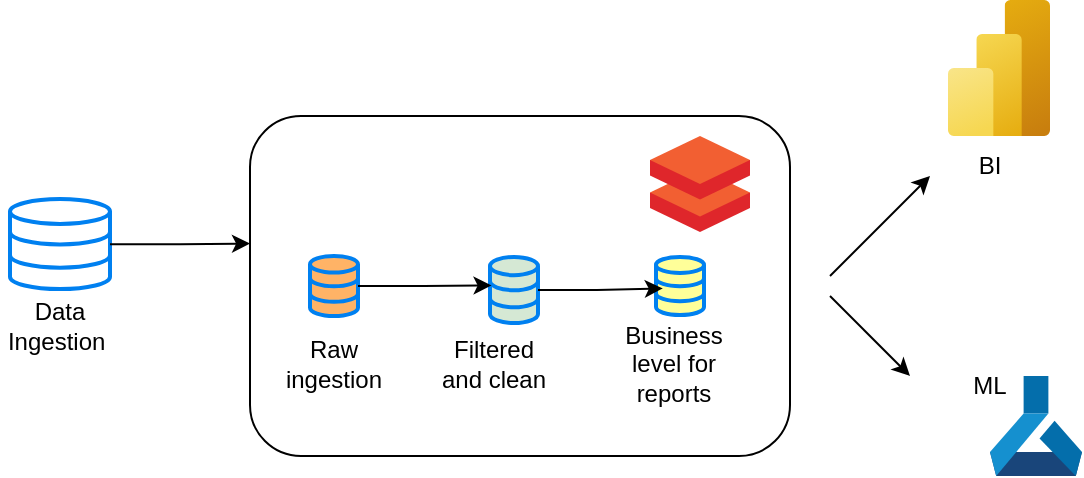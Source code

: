 <mxfile version="24.0.7" type="github">
  <diagram name="Page-1" id="-30sCfPsmppc0BMjghwY">
    <mxGraphModel dx="1050" dy="557" grid="1" gridSize="10" guides="1" tooltips="1" connect="1" arrows="1" fold="1" page="1" pageScale="1" pageWidth="850" pageHeight="1100" math="0" shadow="0">
      <root>
        <mxCell id="0" />
        <mxCell id="1" parent="0" />
        <mxCell id="M8swvnn7pD_xqeLs7V60-1" value="" style="rounded=1;whiteSpace=wrap;html=1;" vertex="1" parent="1">
          <mxGeometry x="210" y="150" width="270" height="170" as="geometry" />
        </mxCell>
        <mxCell id="M8swvnn7pD_xqeLs7V60-2" value="" style="image;sketch=0;aspect=fixed;html=1;points=[];align=center;fontSize=12;image=img/lib/mscae/Databricks.svg;" vertex="1" parent="1">
          <mxGeometry x="410" y="160" width="50" height="48" as="geometry" />
        </mxCell>
        <mxCell id="M8swvnn7pD_xqeLs7V60-3" value="" style="html=1;verticalLabelPosition=bottom;align=center;labelBackgroundColor=#ffffff;verticalAlign=top;strokeWidth=2;strokeColor=#0080F0;shadow=0;dashed=0;shape=mxgraph.ios7.icons.data;fillColor=#FFB366;" vertex="1" parent="1">
          <mxGeometry x="240" y="220" width="24" height="30" as="geometry" />
        </mxCell>
        <mxCell id="M8swvnn7pD_xqeLs7V60-4" value="" style="html=1;verticalLabelPosition=bottom;align=center;labelBackgroundColor=#ffffff;verticalAlign=top;strokeWidth=2;strokeColor=#0080F0;shadow=0;dashed=0;shape=mxgraph.ios7.icons.data;fillColor=#D5E8D4;" vertex="1" parent="1">
          <mxGeometry x="330" y="220.45" width="24" height="33.1" as="geometry" />
        </mxCell>
        <mxCell id="M8swvnn7pD_xqeLs7V60-5" value="" style="html=1;verticalLabelPosition=bottom;align=center;labelBackgroundColor=#ffffff;verticalAlign=top;strokeWidth=2;strokeColor=#0080F0;shadow=0;dashed=0;shape=mxgraph.ios7.icons.data;fillColor=#FFFF99;" vertex="1" parent="1">
          <mxGeometry x="413" y="220.45" width="24" height="29.1" as="geometry" />
        </mxCell>
        <mxCell id="M8swvnn7pD_xqeLs7V60-6" value="Raw ingestion" style="text;html=1;align=center;verticalAlign=middle;whiteSpace=wrap;rounded=0;" vertex="1" parent="1">
          <mxGeometry x="222" y="259.1" width="60" height="30" as="geometry" />
        </mxCell>
        <mxCell id="M8swvnn7pD_xqeLs7V60-7" value="Filtered and clean" style="text;html=1;align=center;verticalAlign=middle;whiteSpace=wrap;rounded=0;" vertex="1" parent="1">
          <mxGeometry x="302" y="259.1" width="60" height="30" as="geometry" />
        </mxCell>
        <mxCell id="M8swvnn7pD_xqeLs7V60-8" value="Business level for reports" style="text;html=1;align=center;verticalAlign=middle;whiteSpace=wrap;rounded=0;" vertex="1" parent="1">
          <mxGeometry x="392" y="259.1" width="60" height="30" as="geometry" />
        </mxCell>
        <mxCell id="M8swvnn7pD_xqeLs7V60-16" style="edgeStyle=orthogonalEdgeStyle;rounded=0;orthogonalLoop=1;jettySize=auto;html=1;entryX=0.033;entryY=0.431;entryDx=0;entryDy=0;entryPerimeter=0;" edge="1" parent="1" source="M8swvnn7pD_xqeLs7V60-3" target="M8swvnn7pD_xqeLs7V60-4">
          <mxGeometry relative="1" as="geometry" />
        </mxCell>
        <mxCell id="M8swvnn7pD_xqeLs7V60-18" style="edgeStyle=orthogonalEdgeStyle;rounded=0;orthogonalLoop=1;jettySize=auto;html=1;entryX=0.142;entryY=0.541;entryDx=0;entryDy=0;entryPerimeter=0;" edge="1" parent="1" source="M8swvnn7pD_xqeLs7V60-4" target="M8swvnn7pD_xqeLs7V60-5">
          <mxGeometry relative="1" as="geometry" />
        </mxCell>
        <mxCell id="M8swvnn7pD_xqeLs7V60-19" value="" style="endArrow=classic;html=1;rounded=0;" edge="1" parent="1">
          <mxGeometry width="50" height="50" relative="1" as="geometry">
            <mxPoint x="500" y="230" as="sourcePoint" />
            <mxPoint x="550" y="180" as="targetPoint" />
          </mxGeometry>
        </mxCell>
        <mxCell id="M8swvnn7pD_xqeLs7V60-20" value="" style="endArrow=classic;html=1;rounded=0;" edge="1" parent="1">
          <mxGeometry width="50" height="50" relative="1" as="geometry">
            <mxPoint x="500" y="240" as="sourcePoint" />
            <mxPoint x="540" y="280" as="targetPoint" />
          </mxGeometry>
        </mxCell>
        <mxCell id="M8swvnn7pD_xqeLs7V60-21" value="BI" style="text;html=1;align=center;verticalAlign=middle;whiteSpace=wrap;rounded=0;" vertex="1" parent="1">
          <mxGeometry x="550" y="160" width="60" height="30" as="geometry" />
        </mxCell>
        <mxCell id="M8swvnn7pD_xqeLs7V60-22" value="ML" style="text;html=1;align=center;verticalAlign=middle;whiteSpace=wrap;rounded=0;" vertex="1" parent="1">
          <mxGeometry x="550" y="270" width="60" height="30" as="geometry" />
        </mxCell>
        <mxCell id="M8swvnn7pD_xqeLs7V60-23" value="" style="image;aspect=fixed;html=1;points=[];align=center;fontSize=12;image=img/lib/azure2/analytics/Power_BI_Embedded.svg;" vertex="1" parent="1">
          <mxGeometry x="559" y="92" width="51" height="68" as="geometry" />
        </mxCell>
        <mxCell id="M8swvnn7pD_xqeLs7V60-24" value="" style="image;sketch=0;aspect=fixed;html=1;points=[];align=center;fontSize=12;image=img/lib/mscae/Machine_Learning_Service_Workspaces.svg;" vertex="1" parent="1">
          <mxGeometry x="580" y="280" width="46" height="50" as="geometry" />
        </mxCell>
        <mxCell id="M8swvnn7pD_xqeLs7V60-25" value="" style="html=1;verticalLabelPosition=bottom;align=center;labelBackgroundColor=#ffffff;verticalAlign=top;strokeWidth=2;strokeColor=#0080F0;shadow=0;dashed=0;shape=mxgraph.ios7.icons.data;fillColor=none;" vertex="1" parent="1">
          <mxGeometry x="90" y="191.55" width="50" height="45" as="geometry" />
        </mxCell>
        <mxCell id="M8swvnn7pD_xqeLs7V60-26" style="edgeStyle=orthogonalEdgeStyle;rounded=0;orthogonalLoop=1;jettySize=auto;html=1;entryX=0;entryY=0.375;entryDx=0;entryDy=0;entryPerimeter=0;" edge="1" parent="1" source="M8swvnn7pD_xqeLs7V60-25" target="M8swvnn7pD_xqeLs7V60-1">
          <mxGeometry relative="1" as="geometry" />
        </mxCell>
        <mxCell id="M8swvnn7pD_xqeLs7V60-27" value="Data Ingestion&amp;nbsp;" style="text;html=1;align=center;verticalAlign=middle;whiteSpace=wrap;rounded=0;" vertex="1" parent="1">
          <mxGeometry x="85" y="240.0" width="60" height="30" as="geometry" />
        </mxCell>
      </root>
    </mxGraphModel>
  </diagram>
</mxfile>

